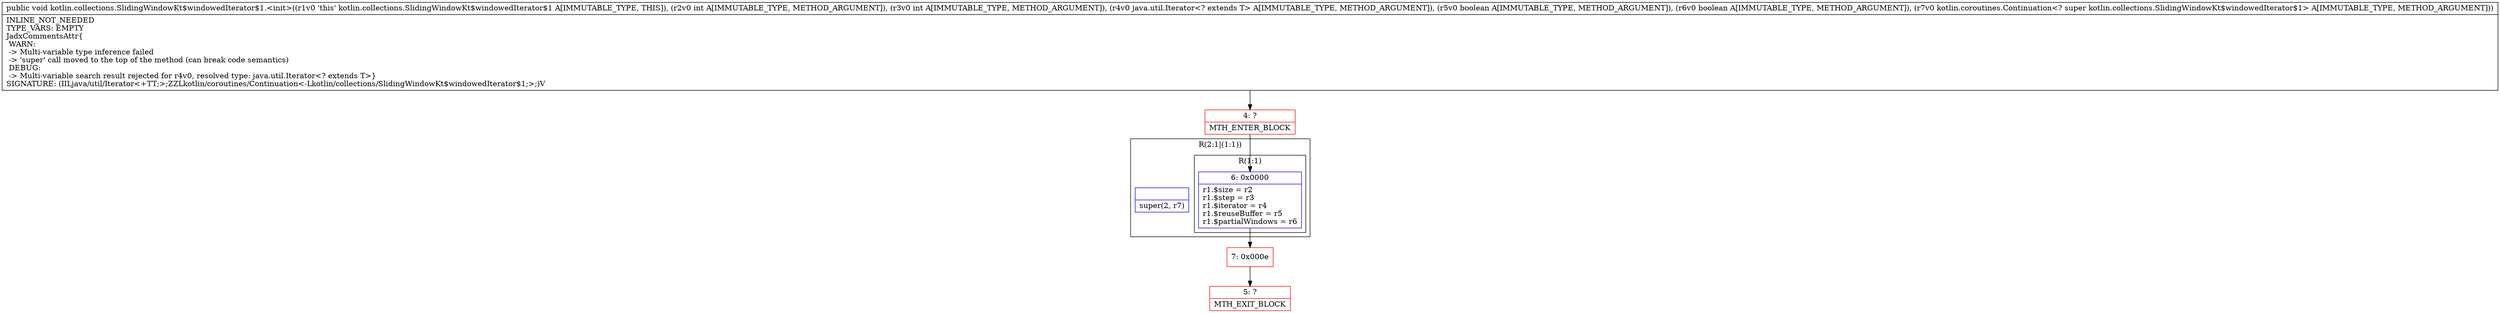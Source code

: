 digraph "CFG forkotlin.collections.SlidingWindowKt$windowedIterator$1.\<init\>(IILjava\/util\/Iterator;ZZLkotlin\/coroutines\/Continuation;)V" {
subgraph cluster_Region_1240824746 {
label = "R(2:1|(1:1))";
node [shape=record,color=blue];
Node_InsnContainer_898530322 [shape=record,label="{|super(2, r7)\l}"];
subgraph cluster_Region_1283915132 {
label = "R(1:1)";
node [shape=record,color=blue];
Node_6 [shape=record,label="{6\:\ 0x0000|r1.$size = r2\lr1.$step = r3\lr1.$iterator = r4\lr1.$reuseBuffer = r5\lr1.$partialWindows = r6\l}"];
}
}
Node_4 [shape=record,color=red,label="{4\:\ ?|MTH_ENTER_BLOCK\l}"];
Node_7 [shape=record,color=red,label="{7\:\ 0x000e}"];
Node_5 [shape=record,color=red,label="{5\:\ ?|MTH_EXIT_BLOCK\l}"];
MethodNode[shape=record,label="{public void kotlin.collections.SlidingWindowKt$windowedIterator$1.\<init\>((r1v0 'this' kotlin.collections.SlidingWindowKt$windowedIterator$1 A[IMMUTABLE_TYPE, THIS]), (r2v0 int A[IMMUTABLE_TYPE, METHOD_ARGUMENT]), (r3v0 int A[IMMUTABLE_TYPE, METHOD_ARGUMENT]), (r4v0 java.util.Iterator\<? extends T\> A[IMMUTABLE_TYPE, METHOD_ARGUMENT]), (r5v0 boolean A[IMMUTABLE_TYPE, METHOD_ARGUMENT]), (r6v0 boolean A[IMMUTABLE_TYPE, METHOD_ARGUMENT]), (r7v0 kotlin.coroutines.Continuation\<? super kotlin.collections.SlidingWindowKt$windowedIterator$1\> A[IMMUTABLE_TYPE, METHOD_ARGUMENT]))  | INLINE_NOT_NEEDED\lTYPE_VARS: EMPTY\lJadxCommentsAttr\{\l WARN: \l \-\> Multi\-variable type inference failed\l \-\> 'super' call moved to the top of the method (can break code semantics)\l DEBUG: \l \-\> Multi\-variable search result rejected for r4v0, resolved type: java.util.Iterator\<? extends T\>\}\lSIGNATURE: (IILjava\/util\/Iterator\<+TT;\>;ZZLkotlin\/coroutines\/Continuation\<\-Lkotlin\/collections\/SlidingWindowKt$windowedIterator$1;\>;)V\l}"];
MethodNode -> Node_4;Node_6 -> Node_7;
Node_4 -> Node_6;
Node_7 -> Node_5;
}

